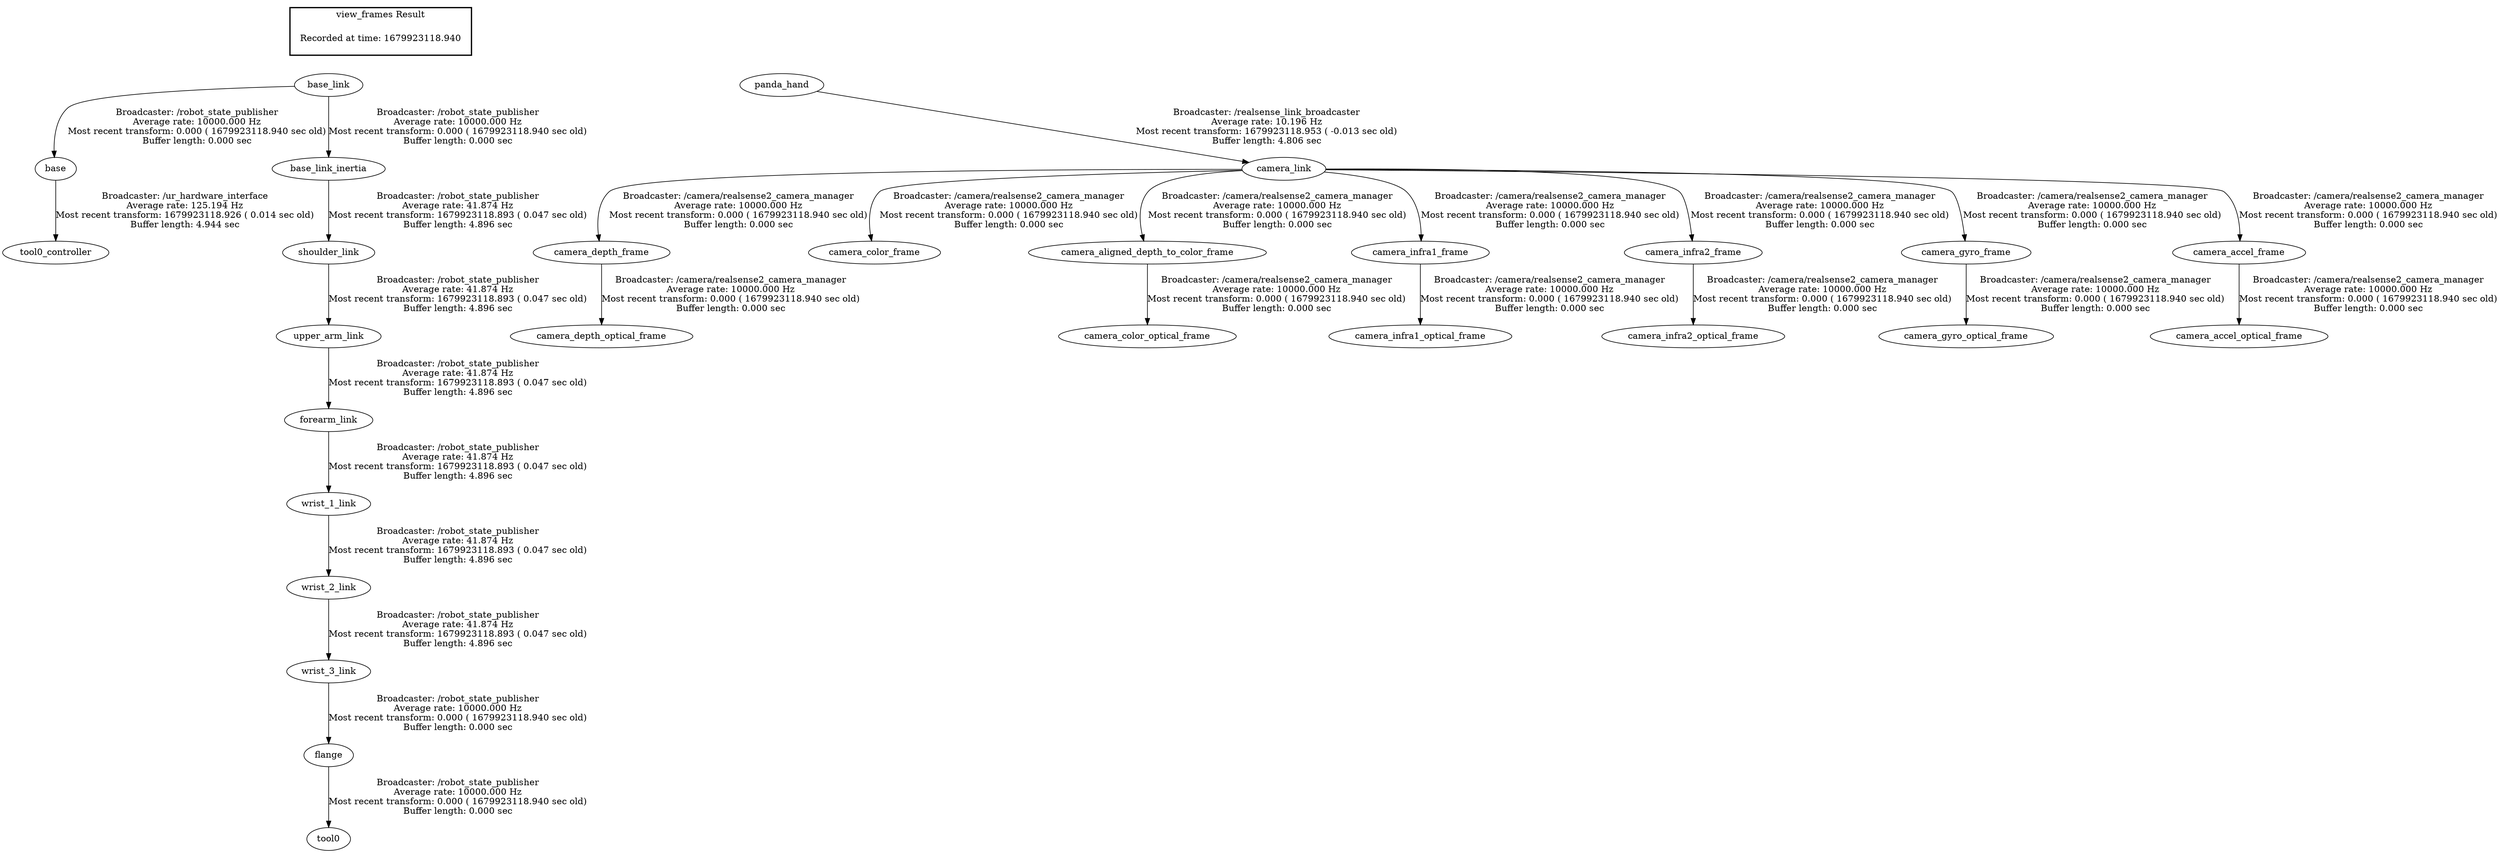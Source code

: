 digraph G {
"base_link" -> "base"[label="Broadcaster: /robot_state_publisher\nAverage rate: 10000.000 Hz\nMost recent transform: 0.000 ( 1679923118.940 sec old)\nBuffer length: 0.000 sec\n"];
"base_link" -> "base_link_inertia"[label="Broadcaster: /robot_state_publisher\nAverage rate: 10000.000 Hz\nMost recent transform: 0.000 ( 1679923118.940 sec old)\nBuffer length: 0.000 sec\n"];
"flange" -> "tool0"[label="Broadcaster: /robot_state_publisher\nAverage rate: 10000.000 Hz\nMost recent transform: 0.000 ( 1679923118.940 sec old)\nBuffer length: 0.000 sec\n"];
"wrist_3_link" -> "flange"[label="Broadcaster: /robot_state_publisher\nAverage rate: 10000.000 Hz\nMost recent transform: 0.000 ( 1679923118.940 sec old)\nBuffer length: 0.000 sec\n"];
"wrist_2_link" -> "wrist_3_link"[label="Broadcaster: /robot_state_publisher\nAverage rate: 41.874 Hz\nMost recent transform: 1679923118.893 ( 0.047 sec old)\nBuffer length: 4.896 sec\n"];
"camera_link" -> "camera_depth_frame"[label="Broadcaster: /camera/realsense2_camera_manager\nAverage rate: 10000.000 Hz\nMost recent transform: 0.000 ( 1679923118.940 sec old)\nBuffer length: 0.000 sec\n"];
"panda_hand" -> "camera_link"[label="Broadcaster: /realsense_link_broadcaster\nAverage rate: 10.196 Hz\nMost recent transform: 1679923118.953 ( -0.013 sec old)\nBuffer length: 4.806 sec\n"];
"camera_depth_frame" -> "camera_depth_optical_frame"[label="Broadcaster: /camera/realsense2_camera_manager\nAverage rate: 10000.000 Hz\nMost recent transform: 0.000 ( 1679923118.940 sec old)\nBuffer length: 0.000 sec\n"];
"camera_link" -> "camera_color_frame"[label="Broadcaster: /camera/realsense2_camera_manager\nAverage rate: 10000.000 Hz\nMost recent transform: 0.000 ( 1679923118.940 sec old)\nBuffer length: 0.000 sec\n"];
"camera_aligned_depth_to_color_frame" -> "camera_color_optical_frame"[label="Broadcaster: /camera/realsense2_camera_manager\nAverage rate: 10000.000 Hz\nMost recent transform: 0.000 ( 1679923118.940 sec old)\nBuffer length: 0.000 sec\n"];
"camera_link" -> "camera_aligned_depth_to_color_frame"[label="Broadcaster: /camera/realsense2_camera_manager\nAverage rate: 10000.000 Hz\nMost recent transform: 0.000 ( 1679923118.940 sec old)\nBuffer length: 0.000 sec\n"];
"camera_link" -> "camera_infra1_frame"[label="Broadcaster: /camera/realsense2_camera_manager\nAverage rate: 10000.000 Hz\nMost recent transform: 0.000 ( 1679923118.940 sec old)\nBuffer length: 0.000 sec\n"];
"camera_infra1_frame" -> "camera_infra1_optical_frame"[label="Broadcaster: /camera/realsense2_camera_manager\nAverage rate: 10000.000 Hz\nMost recent transform: 0.000 ( 1679923118.940 sec old)\nBuffer length: 0.000 sec\n"];
"camera_link" -> "camera_infra2_frame"[label="Broadcaster: /camera/realsense2_camera_manager\nAverage rate: 10000.000 Hz\nMost recent transform: 0.000 ( 1679923118.940 sec old)\nBuffer length: 0.000 sec\n"];
"camera_infra2_frame" -> "camera_infra2_optical_frame"[label="Broadcaster: /camera/realsense2_camera_manager\nAverage rate: 10000.000 Hz\nMost recent transform: 0.000 ( 1679923118.940 sec old)\nBuffer length: 0.000 sec\n"];
"camera_link" -> "camera_gyro_frame"[label="Broadcaster: /camera/realsense2_camera_manager\nAverage rate: 10000.000 Hz\nMost recent transform: 0.000 ( 1679923118.940 sec old)\nBuffer length: 0.000 sec\n"];
"camera_gyro_frame" -> "camera_gyro_optical_frame"[label="Broadcaster: /camera/realsense2_camera_manager\nAverage rate: 10000.000 Hz\nMost recent transform: 0.000 ( 1679923118.940 sec old)\nBuffer length: 0.000 sec\n"];
"camera_link" -> "camera_accel_frame"[label="Broadcaster: /camera/realsense2_camera_manager\nAverage rate: 10000.000 Hz\nMost recent transform: 0.000 ( 1679923118.940 sec old)\nBuffer length: 0.000 sec\n"];
"camera_accel_frame" -> "camera_accel_optical_frame"[label="Broadcaster: /camera/realsense2_camera_manager\nAverage rate: 10000.000 Hz\nMost recent transform: 0.000 ( 1679923118.940 sec old)\nBuffer length: 0.000 sec\n"];
"base" -> "tool0_controller"[label="Broadcaster: /ur_hardware_interface\nAverage rate: 125.194 Hz\nMost recent transform: 1679923118.926 ( 0.014 sec old)\nBuffer length: 4.944 sec\n"];
"upper_arm_link" -> "forearm_link"[label="Broadcaster: /robot_state_publisher\nAverage rate: 41.874 Hz\nMost recent transform: 1679923118.893 ( 0.047 sec old)\nBuffer length: 4.896 sec\n"];
"shoulder_link" -> "upper_arm_link"[label="Broadcaster: /robot_state_publisher\nAverage rate: 41.874 Hz\nMost recent transform: 1679923118.893 ( 0.047 sec old)\nBuffer length: 4.896 sec\n"];
"base_link_inertia" -> "shoulder_link"[label="Broadcaster: /robot_state_publisher\nAverage rate: 41.874 Hz\nMost recent transform: 1679923118.893 ( 0.047 sec old)\nBuffer length: 4.896 sec\n"];
"forearm_link" -> "wrist_1_link"[label="Broadcaster: /robot_state_publisher\nAverage rate: 41.874 Hz\nMost recent transform: 1679923118.893 ( 0.047 sec old)\nBuffer length: 4.896 sec\n"];
"wrist_1_link" -> "wrist_2_link"[label="Broadcaster: /robot_state_publisher\nAverage rate: 41.874 Hz\nMost recent transform: 1679923118.893 ( 0.047 sec old)\nBuffer length: 4.896 sec\n"];
edge [style=invis];
 subgraph cluster_legend { style=bold; color=black; label ="view_frames Result";
"Recorded at time: 1679923118.940"[ shape=plaintext ] ;
 }->"base_link";
edge [style=invis];
 subgraph cluster_legend { style=bold; color=black; label ="view_frames Result";
"Recorded at time: 1679923118.940"[ shape=plaintext ] ;
 }->"panda_hand";
}